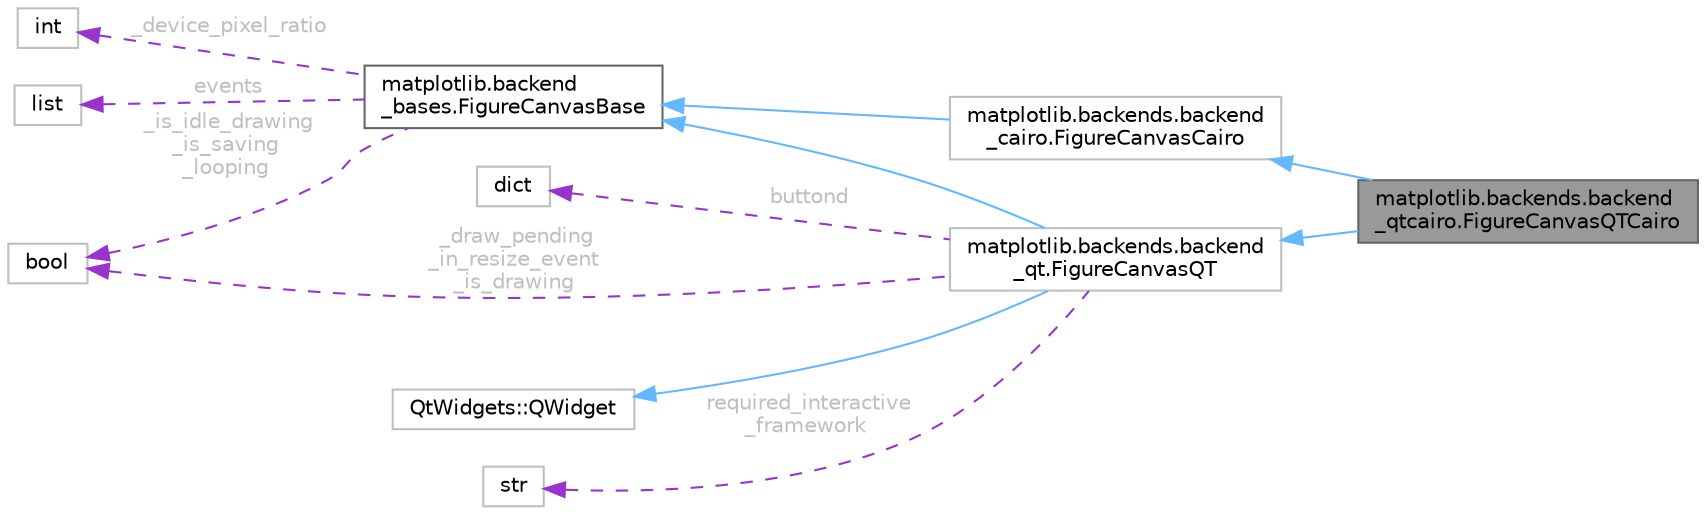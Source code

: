 digraph "matplotlib.backends.backend_qtcairo.FigureCanvasQTCairo"
{
 // LATEX_PDF_SIZE
  bgcolor="transparent";
  edge [fontname=Helvetica,fontsize=10,labelfontname=Helvetica,labelfontsize=10];
  node [fontname=Helvetica,fontsize=10,shape=box,height=0.2,width=0.4];
  rankdir="LR";
  Node1 [id="Node000001",label="matplotlib.backends.backend\l_qtcairo.FigureCanvasQTCairo",height=0.2,width=0.4,color="gray40", fillcolor="grey60", style="filled", fontcolor="black",tooltip=" "];
  Node2 -> Node1 [id="edge1_Node000001_Node000002",dir="back",color="steelblue1",style="solid",tooltip=" "];
  Node2 [id="Node000002",label="matplotlib.backends.backend\l_cairo.FigureCanvasCairo",height=0.2,width=0.4,color="grey75", fillcolor="white", style="filled",URL="$d2/d35/classmatplotlib_1_1backends_1_1backend__cairo_1_1FigureCanvasCairo.html",tooltip=" "];
  Node3 -> Node2 [id="edge2_Node000002_Node000003",dir="back",color="steelblue1",style="solid",tooltip=" "];
  Node3 [id="Node000003",label="matplotlib.backend\l_bases.FigureCanvasBase",height=0.2,width=0.4,color="gray40", fillcolor="white", style="filled",URL="$d9/d5f/classmatplotlib_1_1backend__bases_1_1FigureCanvasBase.html",tooltip=" "];
  Node4 -> Node3 [id="edge3_Node000003_Node000004",dir="back",color="darkorchid3",style="dashed",tooltip=" ",label=" events",fontcolor="grey" ];
  Node4 [id="Node000004",label="list",height=0.2,width=0.4,color="grey75", fillcolor="white", style="filled",tooltip=" "];
  Node5 -> Node3 [id="edge4_Node000003_Node000005",dir="back",color="darkorchid3",style="dashed",tooltip=" ",label=" _is_idle_drawing\n_is_saving\n_looping",fontcolor="grey" ];
  Node5 [id="Node000005",label="bool",height=0.2,width=0.4,color="grey75", fillcolor="white", style="filled",tooltip=" "];
  Node6 -> Node3 [id="edge5_Node000003_Node000006",dir="back",color="darkorchid3",style="dashed",tooltip=" ",label=" _device_pixel_ratio",fontcolor="grey" ];
  Node6 [id="Node000006",label="int",height=0.2,width=0.4,color="grey75", fillcolor="white", style="filled",tooltip=" "];
  Node7 -> Node1 [id="edge6_Node000001_Node000007",dir="back",color="steelblue1",style="solid",tooltip=" "];
  Node7 [id="Node000007",label="matplotlib.backends.backend\l_qt.FigureCanvasQT",height=0.2,width=0.4,color="grey75", fillcolor="white", style="filled",URL="$dc/d0b/classmatplotlib_1_1backends_1_1backend__qt_1_1FigureCanvasQT.html",tooltip=" "];
  Node3 -> Node7 [id="edge7_Node000007_Node000003",dir="back",color="steelblue1",style="solid",tooltip=" "];
  Node8 -> Node7 [id="edge8_Node000007_Node000008",dir="back",color="steelblue1",style="solid",tooltip=" "];
  Node8 [id="Node000008",label="QtWidgets::QWidget",height=0.2,width=0.4,color="grey75", fillcolor="white", style="filled",tooltip=" "];
  Node9 -> Node7 [id="edge9_Node000007_Node000009",dir="back",color="darkorchid3",style="dashed",tooltip=" ",label=" required_interactive\l_framework",fontcolor="grey" ];
  Node9 [id="Node000009",label="str",height=0.2,width=0.4,color="grey75", fillcolor="white", style="filled",tooltip=" "];
  Node10 -> Node7 [id="edge10_Node000007_Node000010",dir="back",color="darkorchid3",style="dashed",tooltip=" ",label=" buttond",fontcolor="grey" ];
  Node10 [id="Node000010",label="dict",height=0.2,width=0.4,color="grey75", fillcolor="white", style="filled",tooltip=" "];
  Node5 -> Node7 [id="edge11_Node000007_Node000005",dir="back",color="darkorchid3",style="dashed",tooltip=" ",label=" _draw_pending\n_in_resize_event\n_is_drawing",fontcolor="grey" ];
}
